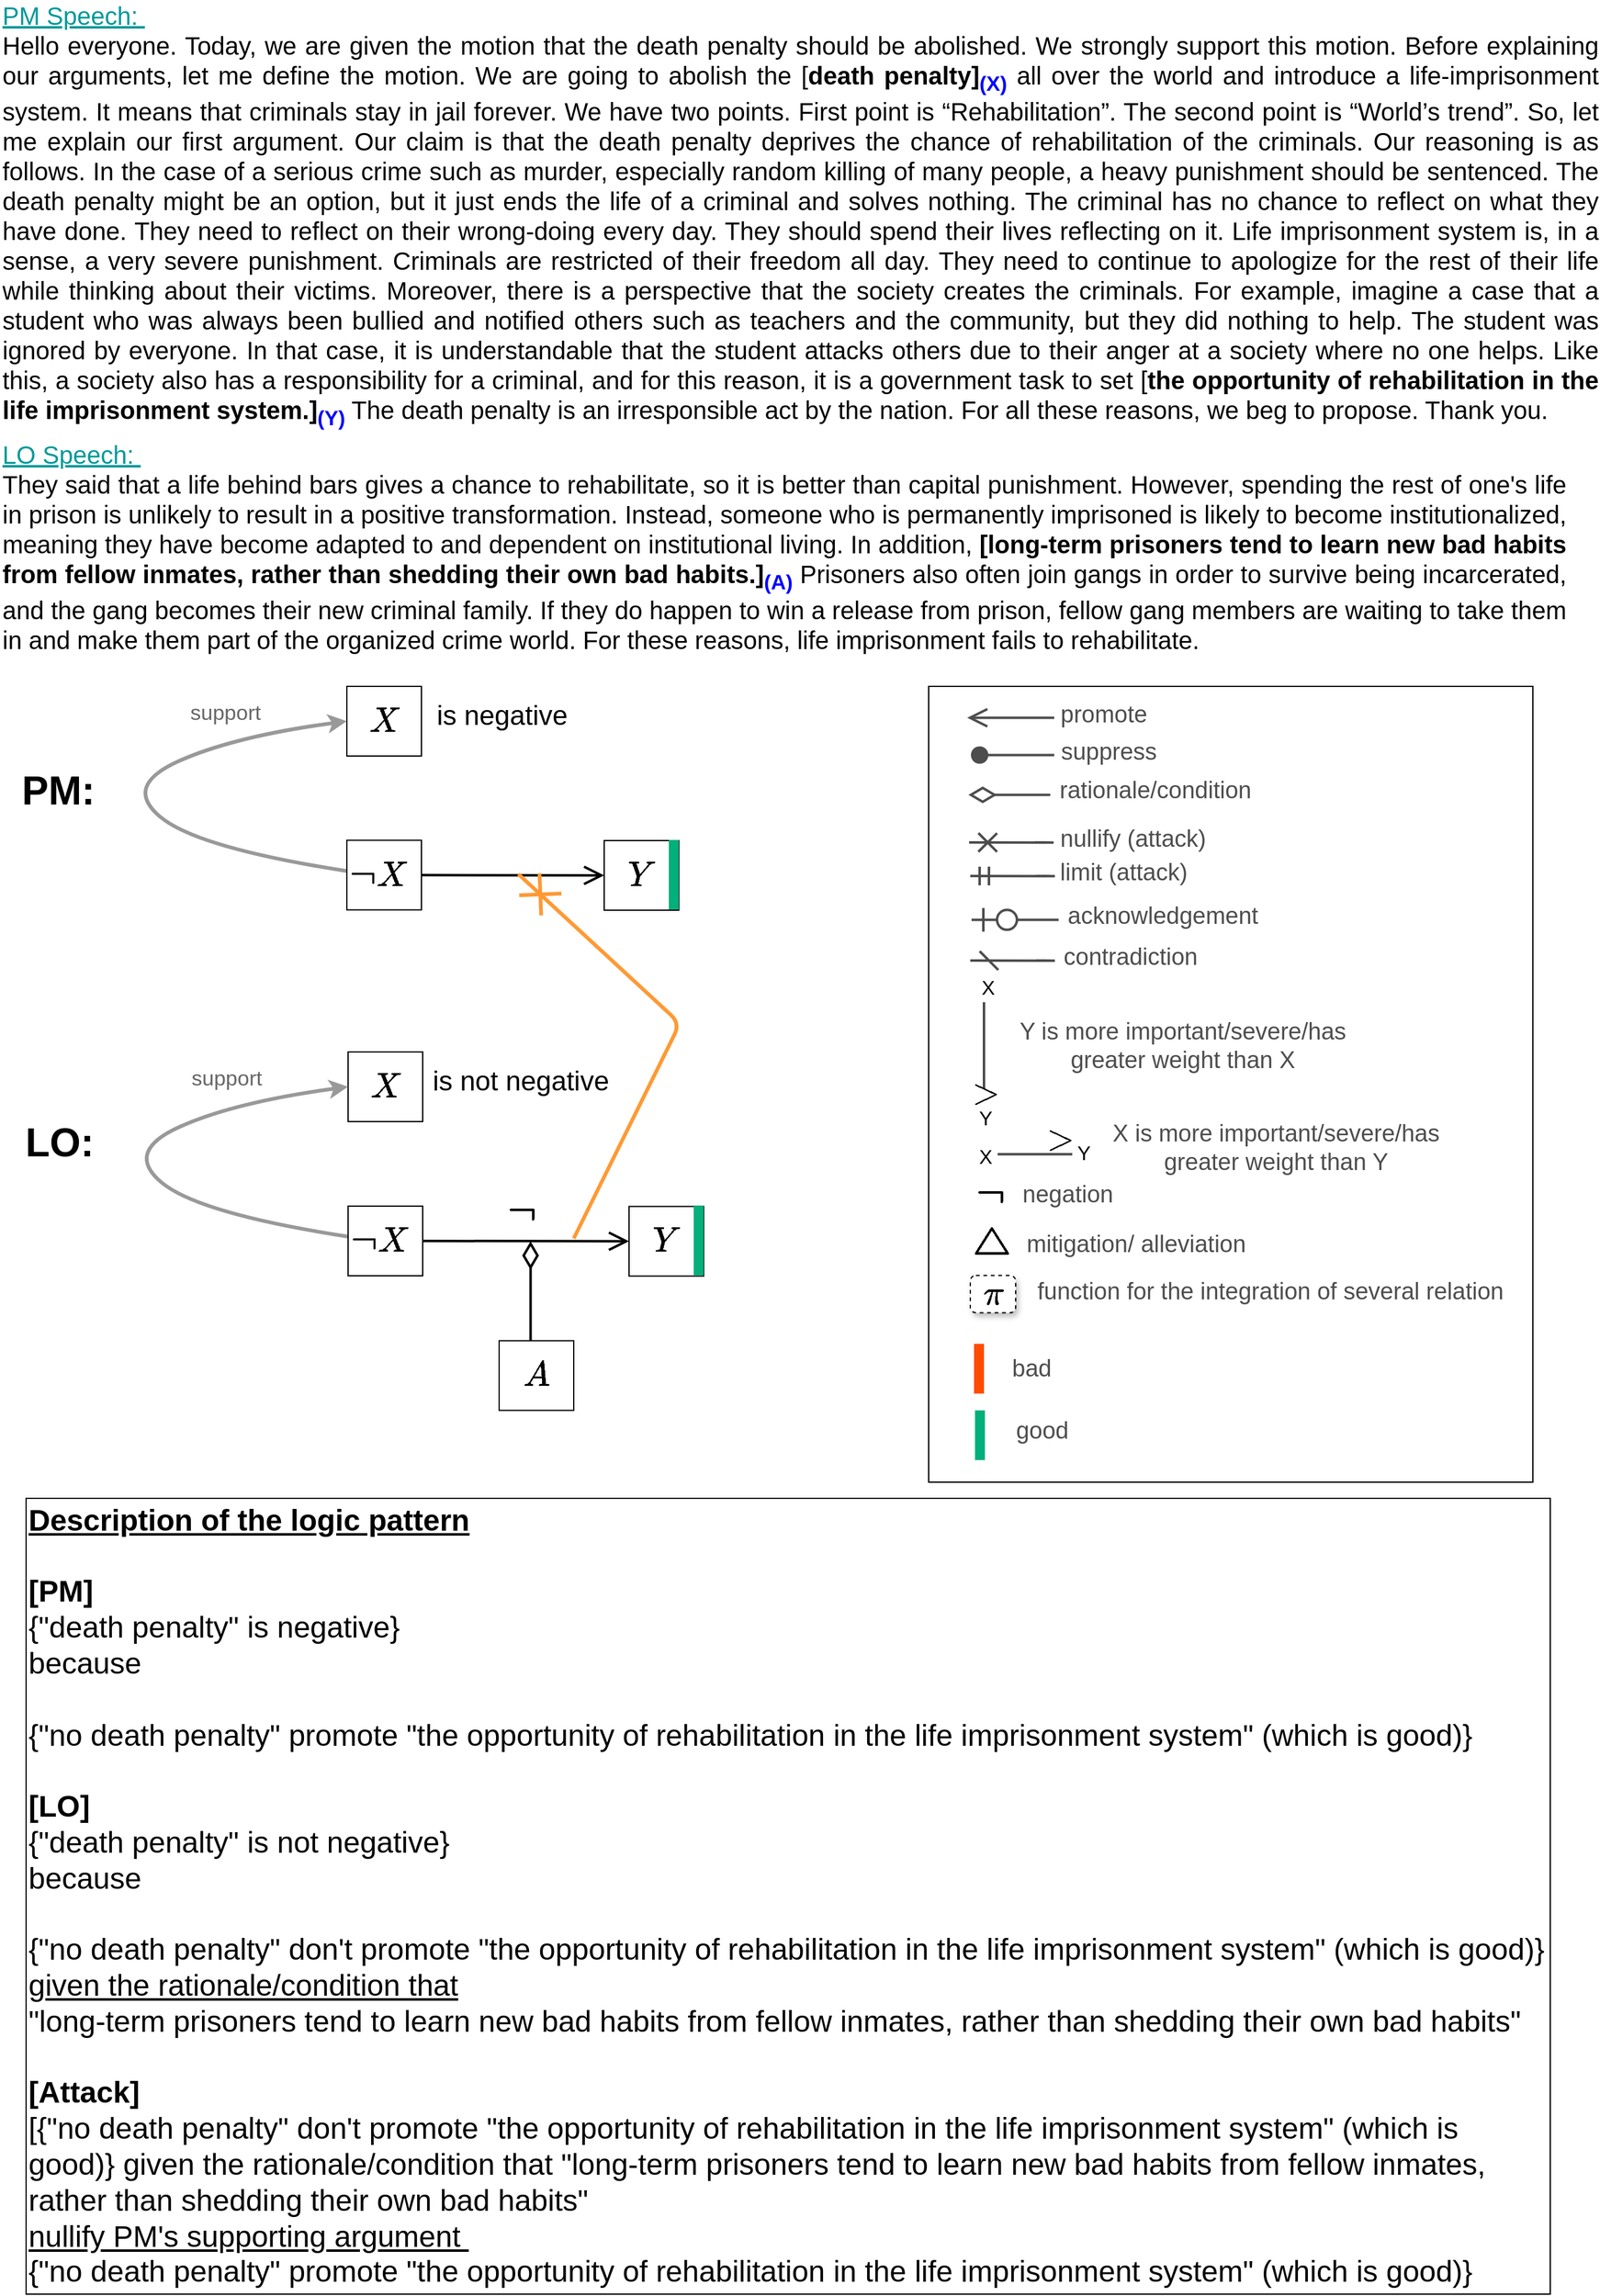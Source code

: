 <mxfile version="15.8.3" type="device"><diagram id="NebdKccpn1Tcwdz-Rh-k" name="Page-1"><mxGraphModel dx="1475" dy="2551" grid="1" gridSize="10" guides="1" tooltips="1" connect="1" arrows="1" fold="1" page="1" pageScale="1" pageWidth="1100" pageHeight="1700" math="1" shadow="0"><root><mxCell id="0"/><mxCell id="1" parent="0"/><mxCell id="UqYzVpXplDqsbALxIXjI-1" value="&lt;div style=&quot;text-align: justify ; font-size: 20px&quot;&gt;&lt;font style=&quot;font-size: 20px&quot; color=&quot;#009999&quot;&gt;&lt;u&gt;PM Speech:&amp;nbsp;&lt;/u&gt;&lt;/font&gt;&lt;/div&gt;&lt;div style=&quot;text-align: justify&quot;&gt;&lt;span style=&quot;font-size: 20px&quot;&gt;Hello everyone. Today, we are given the motion that the death penalty should be abolished. We strongly support this motion. Before explaining our arguments, let me define the motion. We are going to abolish the [&lt;b&gt;death penalty]&lt;sub&gt;&lt;font color=&quot;#0000ff&quot;&gt;(X)&lt;/font&gt;&lt;/sub&gt;&lt;/b&gt;&amp;nbsp;all over the world and introduce a life-imprisonment system. It means that criminals stay in jail forever. We have two points. First point is “Rehabilitation”. The second point is “World’s trend”. So, let me explain our first argument. Our claim is that the death penalty deprives the chance of rehabilitation of the criminals. Our reasoning is as follows. In the case of a serious crime such as murder, especially random killing of many people, a heavy punishment should be sentenced. The death penalty might be an option, but it just ends the life of a criminal and solves nothing. The&lt;b&gt;&amp;nbsp;&lt;/b&gt;criminal has no chance to reflect on what they have done. They need to reflect on their wrong-doing every day. They should spend their lives reflecting on it. Life imprisonment system is, in a sense, a very severe punishment. Criminals are restricted of their freedom all day. They need to continue to apologize for the rest of their life while thinking about their victims. Moreover, there is a perspective that the society creates the criminals. For example, imagine a case that a student who was always been bullied and notified others such as teachers and the community, but they did nothing to help. The student was ignored by everyone. In that case, it is understandable that the student attacks others due to their anger at a society where no one helps. Like this, a society also has a responsibility for a criminal, and for this reason, it is a government task to set [&lt;b&gt;the opportunity of rehabilitation in the life imprisonment system.]&lt;sub&gt;&lt;font color=&quot;#0000ff&quot;&gt;(Y)&lt;/font&gt;&lt;/sub&gt;&lt;/b&gt; The death penalty is an irresponsible act by the nation. For all these reasons, we beg to propose. Thank you.&lt;/span&gt;&lt;br&gt;&lt;/div&gt;" style="text;html=1;strokeColor=none;fillColor=none;align=left;verticalAlign=middle;whiteSpace=wrap;rounded=0;" parent="1" vertex="1"><mxGeometry x="543" y="65" width="1286" height="190" as="geometry"/></mxCell><mxCell id="UqYzVpXplDqsbALxIXjI-2" value="&lt;div style=&quot;text-align: justify ; font-size: 20px&quot;&gt;&lt;font style=&quot;font-size: 20px&quot; color=&quot;#009999&quot;&gt;&lt;u&gt;LO Speech:&amp;nbsp;&lt;/u&gt;&lt;/font&gt;&lt;/div&gt;&lt;div style=&quot;text-align: justify&quot;&gt;&lt;span style=&quot;font-size: 20px&quot;&gt;They said that a life behind bars gives a chance to rehabilitate, so it is better than capital punishment. However, spending the rest of one's life in prison is unlikely to result in a positive transformation. Instead, someone who is permanently imprisoned is likely to become institutionalized, meaning they have become adapted to and dependent on institutional living. In addition,&lt;b&gt;&amp;nbsp;[long-term prisoners tend to learn new bad habits from fellow inmates, rather than shedding their own bad habits.]&lt;sub&gt;&lt;font color=&quot;#0000ff&quot;&gt;(A)&lt;/font&gt;&lt;/sub&gt;&lt;/b&gt; Prisoners also often join gangs in order to survive being incarcerated, and the gang becomes their new criminal family. If they do happen to win a release from prison, fellow gang members are waiting to take them in and make them part of the organized crime world. For these reasons, life imprisonment fails to rehabilitate.&lt;/span&gt;&lt;br&gt;&lt;/div&gt;" style="text;html=1;strokeColor=none;fillColor=none;align=left;verticalAlign=middle;whiteSpace=wrap;rounded=0;" parent="1" vertex="1"><mxGeometry x="543" y="357" width="1260" height="140" as="geometry"/></mxCell><mxCell id="UqYzVpXplDqsbALxIXjI-18" value="&lt;font size=&quot;1&quot;&gt;&lt;b style=&quot;font-size: 32px&quot;&gt;PM:&lt;/b&gt;&lt;/font&gt;" style="text;html=1;strokeColor=none;fillColor=none;align=center;verticalAlign=middle;whiteSpace=wrap;rounded=0;" parent="1" vertex="1"><mxGeometry x="550" y="603" width="80" height="40" as="geometry"/></mxCell><mxCell id="UqYzVpXplDqsbALxIXjI-19" value="&lt;font size=&quot;1&quot;&gt;&lt;b style=&quot;font-size: 32px&quot;&gt;LO:&lt;/b&gt;&lt;/font&gt;" style="text;html=1;strokeColor=none;fillColor=none;align=center;verticalAlign=middle;whiteSpace=wrap;rounded=0;" parent="1" vertex="1"><mxGeometry x="551" y="885.75" width="80" height="40" as="geometry"/></mxCell><mxCell id="UqYzVpXplDqsbALxIXjI-66" value="&lt;font style=&quot;font-size: 24px&quot;&gt;$$X$$&lt;/font&gt;" style="whiteSpace=wrap;html=1;align=center;" parent="1" vertex="1"><mxGeometry x="822" y="539" width="60" height="56" as="geometry"/></mxCell><mxCell id="UqYzVpXplDqsbALxIXjI-67" value="&lt;font style=&quot;font-size: 22px&quot;&gt;is negative&lt;/font&gt;" style="text;html=1;strokeColor=none;fillColor=none;align=center;verticalAlign=middle;whiteSpace=wrap;rounded=0;" parent="1" vertex="1"><mxGeometry x="892" y="545.5" width="110" height="35" as="geometry"/></mxCell><mxCell id="UqYzVpXplDqsbALxIXjI-77" value="" style="curved=1;endArrow=classic;html=1;strokeWidth=3;exitX=0;exitY=0.5;exitDx=0;exitDy=0;entryX=0;entryY=0.5;entryDx=0;entryDy=0;strokeColor=#999999;" parent="1" target="UqYzVpXplDqsbALxIXjI-66" edge="1"><mxGeometry width="50" height="50" relative="1" as="geometry"><mxPoint x="822" y="687.5" as="sourcePoint"/><mxPoint x="592" y="639" as="targetPoint"/><Array as="points"><mxPoint x="702" y="669"/><mxPoint x="642" y="619"/><mxPoint x="732" y="579"/></Array></mxGeometry></mxCell><mxCell id="UqYzVpXplDqsbALxIXjI-78" value="&lt;font style=&quot;font-size: 17px&quot; color=&quot;#666666&quot;&gt;support&lt;/font&gt;" style="text;html=1;fillColor=none;align=center;verticalAlign=middle;whiteSpace=wrap;rounded=0;rotation=0;" parent="1" vertex="1"><mxGeometry x="692" y="545.5" width="65" height="30" as="geometry"/></mxCell><mxCell id="UqYzVpXplDqsbALxIXjI-79" value="&lt;font style=&quot;font-size: 24px&quot;&gt;$$X$$&lt;/font&gt;" style="whiteSpace=wrap;html=1;align=center;" parent="1" vertex="1"><mxGeometry x="823" y="833" width="60" height="56" as="geometry"/></mxCell><mxCell id="UqYzVpXplDqsbALxIXjI-80" value="&lt;font style=&quot;font-size: 22px&quot;&gt;is not negative&lt;/font&gt;" style="text;html=1;strokeColor=none;fillColor=none;align=center;verticalAlign=middle;whiteSpace=wrap;rounded=0;" parent="1" vertex="1"><mxGeometry x="888" y="839.5" width="148" height="35" as="geometry"/></mxCell><mxCell id="UqYzVpXplDqsbALxIXjI-85" value="" style="curved=1;endArrow=classic;html=1;strokeWidth=3;exitX=0;exitY=0.5;exitDx=0;exitDy=0;entryX=0;entryY=0.5;entryDx=0;entryDy=0;strokeColor=#999999;" parent="1" target="UqYzVpXplDqsbALxIXjI-79" edge="1"><mxGeometry width="50" height="50" relative="1" as="geometry"><mxPoint x="823" y="981.5" as="sourcePoint"/><mxPoint x="593" y="933" as="targetPoint"/><Array as="points"><mxPoint x="703" y="963"/><mxPoint x="643" y="913"/><mxPoint x="733" y="873"/></Array></mxGeometry></mxCell><mxCell id="UqYzVpXplDqsbALxIXjI-86" value="&lt;font style=&quot;font-size: 17px&quot; color=&quot;#666666&quot;&gt;support&lt;/font&gt;" style="text;html=1;fillColor=none;align=center;verticalAlign=middle;whiteSpace=wrap;rounded=0;rotation=0;" parent="1" vertex="1"><mxGeometry x="693" y="839.5" width="65" height="30" as="geometry"/></mxCell><mxCell id="NtoSjqE89IBoUMMxEz2x-3" value="&lt;span style=&quot;font-size: 24px&quot;&gt;$$\boldsymbol{\neg}X$$&lt;/span&gt;" style="whiteSpace=wrap;html=1;align=left;" parent="1" vertex="1"><mxGeometry x="822" y="662.75" width="60" height="56" as="geometry"/></mxCell><mxCell id="NtoSjqE89IBoUMMxEz2x-4" value="&lt;font style=&quot;font-size: 24px&quot;&gt;$$Y$$&lt;/font&gt;" style="whiteSpace=wrap;html=1;align=center;" parent="1" vertex="1"><mxGeometry x="1029" y="663" width="60" height="56" as="geometry"/></mxCell><mxCell id="NtoSjqE89IBoUMMxEz2x-5" value="" style="whiteSpace=wrap;html=1;fontColor=#666666;fillColor=#03AF7A;strokeColor=none;" parent="1" vertex="1"><mxGeometry x="1081" y="662.5" width="8" height="56" as="geometry"/></mxCell><mxCell id="NtoSjqE89IBoUMMxEz2x-6" value="" style="endArrow=open;html=1;fontColor=#666666;endSize=12;entryX=0;entryY=0.5;entryDx=0;entryDy=0;endFill=0;strokeWidth=2;exitX=1;exitY=0.5;exitDx=0;exitDy=0;" parent="1" source="NtoSjqE89IBoUMMxEz2x-3" target="NtoSjqE89IBoUMMxEz2x-4" edge="1"><mxGeometry width="50" height="50" relative="1" as="geometry"><mxPoint x="928" y="690.41" as="sourcePoint"/><mxPoint x="1020.0" y="690.41" as="targetPoint"/></mxGeometry></mxCell><mxCell id="FrFUBQEVQmdQ0X_AFrUk-1" value="" style="rounded=0;whiteSpace=wrap;html=1;glass=0;sketch=0;strokeColor=default;fillColor=none;" parent="1" vertex="1"><mxGeometry x="1290" y="539" width="486" height="640" as="geometry"/></mxCell><mxCell id="FrFUBQEVQmdQ0X_AFrUk-2" value="" style="endArrow=ERzeroToOne;html=1;endFill=1;endSize=16;strokeWidth=2;strokeColor=#4D4D4D;" parent="1" edge="1"><mxGeometry width="50" height="50" relative="1" as="geometry"><mxPoint x="1394.5" y="726.75" as="sourcePoint"/><mxPoint x="1324.5" y="726.75" as="targetPoint"/></mxGeometry></mxCell><mxCell id="FrFUBQEVQmdQ0X_AFrUk-3" value="" style="endArrow=none;html=1;endSize=16;strokeWidth=2;strokeColor=#4D4D4D;" parent="1" edge="1"><mxGeometry width="50" height="50" relative="1" as="geometry"><mxPoint x="1334.5" y="863.0" as="sourcePoint"/><mxPoint x="1334.5" y="793.0" as="targetPoint"/></mxGeometry></mxCell><mxCell id="FrFUBQEVQmdQ0X_AFrUk-4" value="&lt;span style=&quot;font-size: 24px&quot;&gt;&lt;font style=&quot;font-size: 24px&quot;&gt;$$&amp;gt;$$&lt;/font&gt;&lt;/span&gt;" style="text;html=1;strokeColor=none;fillColor=none;align=center;verticalAlign=middle;whiteSpace=wrap;rounded=0;fontSize=24;fontStyle=1;horizontal=1;" parent="1" vertex="1"><mxGeometry x="1315.5" y="856" width="40" height="20" as="geometry"/></mxCell><mxCell id="FrFUBQEVQmdQ0X_AFrUk-5" value="&lt;span style=&quot;font-size: 19px&quot;&gt;Y is more important/severe/has greater weight than X&lt;/span&gt;" style="text;html=1;strokeColor=none;fillColor=none;align=center;verticalAlign=middle;whiteSpace=wrap;rounded=0;fontColor=#4D4D4D;" parent="1" vertex="1"><mxGeometry x="1346.5" y="803" width="294.5" height="50" as="geometry"/></mxCell><mxCell id="FrFUBQEVQmdQ0X_AFrUk-6" value="&lt;font style=&quot;font-size: 16px&quot;&gt;X&lt;/font&gt;" style="text;html=1;strokeColor=none;fillColor=none;align=center;verticalAlign=middle;whiteSpace=wrap;rounded=0;fontSize=14;" parent="1" vertex="1"><mxGeometry x="1317.5" y="770.75" width="40" height="20" as="geometry"/></mxCell><mxCell id="FrFUBQEVQmdQ0X_AFrUk-7" value="&lt;font style=&quot;font-size: 16px&quot;&gt;Y&lt;/font&gt;" style="text;html=1;strokeColor=none;fillColor=none;align=center;verticalAlign=middle;whiteSpace=wrap;rounded=0;fontSize=14;" parent="1" vertex="1"><mxGeometry x="1315.5" y="876" width="40" height="20" as="geometry"/></mxCell><mxCell id="FrFUBQEVQmdQ0X_AFrUk-8" value="" style="endArrow=none;html=1;endSize=0;strokeWidth=2;startArrow=cross;startFill=0;startSize=12;strokeColor=#4D4D4D;" parent="1" edge="1"><mxGeometry width="50" height="50" relative="1" as="geometry"><mxPoint x="1322.5" y="664.5" as="sourcePoint"/><mxPoint x="1390.5" y="664.62" as="targetPoint"/><Array as="points"><mxPoint x="1390.5" y="664.62"/><mxPoint x="1372.5" y="664.5"/></Array></mxGeometry></mxCell><mxCell id="FrFUBQEVQmdQ0X_AFrUk-9" value="&lt;font style=&quot;font-size: 19px&quot;&gt;nullify (attack)&lt;/font&gt;" style="text;html=1;strokeColor=none;fillColor=none;align=center;verticalAlign=middle;whiteSpace=wrap;rounded=0;fontColor=#4D4D4D;" parent="1" vertex="1"><mxGeometry x="1384.5" y="644.75" width="138.5" height="34" as="geometry"/></mxCell><mxCell id="FrFUBQEVQmdQ0X_AFrUk-10" value="" style="endArrow=open;html=1;fontColor=#666666;endSize=12;endFill=0;strokeWidth=2;strokeColor=#4D4D4D;" parent="1" edge="1"><mxGeometry width="50" height="50" relative="1" as="geometry"><mxPoint x="1391" y="564.25" as="sourcePoint"/><mxPoint x="1321" y="564.25" as="targetPoint"/></mxGeometry></mxCell><mxCell id="FrFUBQEVQmdQ0X_AFrUk-11" value="&lt;span style=&quot;font-size: 19px&quot;&gt;promote&lt;/span&gt;" style="text;html=1;strokeColor=none;fillColor=none;align=center;verticalAlign=middle;whiteSpace=wrap;rounded=0;fontColor=#4D4D4D;" parent="1" vertex="1"><mxGeometry x="1391" y="545.25" width="80" height="34" as="geometry"/></mxCell><mxCell id="FrFUBQEVQmdQ0X_AFrUk-12" value="" style="endArrow=oval;html=1;fontColor=#666666;endSize=12;endFill=1;strokeWidth=2;strokeColor=#4D4D4D;" parent="1" edge="1"><mxGeometry width="50" height="50" relative="1" as="geometry"><mxPoint x="1391" y="594.25" as="sourcePoint"/><mxPoint x="1331" y="594.25" as="targetPoint"/></mxGeometry></mxCell><mxCell id="FrFUBQEVQmdQ0X_AFrUk-13" value="&lt;span style=&quot;font-size: 19px&quot;&gt;suppress&lt;/span&gt;" style="text;html=1;strokeColor=none;fillColor=none;align=center;verticalAlign=middle;whiteSpace=wrap;rounded=0;fontColor=#4D4D4D;" parent="1" vertex="1"><mxGeometry x="1395" y="575.25" width="80" height="34" as="geometry"/></mxCell><mxCell id="FrFUBQEVQmdQ0X_AFrUk-14" value="" style="endArrow=none;html=1;endSize=0;strokeWidth=2;startArrow=diamondThin;startFill=0;startSize=17;strokeColor=#4D4D4D;" parent="1" edge="1"><mxGeometry width="50" height="50" relative="1" as="geometry"><mxPoint x="1322" y="626.25" as="sourcePoint"/><mxPoint x="1360" y="626.25" as="targetPoint"/><Array as="points"><mxPoint x="1392" y="626.25"/><mxPoint x="1370" y="626.25"/></Array></mxGeometry></mxCell><mxCell id="FrFUBQEVQmdQ0X_AFrUk-15" value="&lt;font style=&quot;font-size: 19px&quot;&gt;rationale/condition&lt;/font&gt;" style="text;html=1;strokeColor=none;fillColor=none;align=center;verticalAlign=middle;whiteSpace=wrap;rounded=0;fontColor=#4D4D4D;" parent="1" vertex="1"><mxGeometry x="1387" y="606.25" width="171" height="34" as="geometry"/></mxCell><mxCell id="FrFUBQEVQmdQ0X_AFrUk-16" value="&lt;font style=&quot;font-size: 19px&quot;&gt;acknowledgement&lt;/font&gt;" style="text;html=1;strokeColor=none;fillColor=none;align=center;verticalAlign=middle;whiteSpace=wrap;rounded=0;fontColor=#4D4D4D;" parent="1" vertex="1"><mxGeometry x="1395" y="706.75" width="167" height="34" as="geometry"/></mxCell><mxCell id="FrFUBQEVQmdQ0X_AFrUk-17" value="" style="endArrow=none;html=1;endSize=16;strokeWidth=2;strokeColor=#4D4D4D;" parent="1" edge="1"><mxGeometry width="50" height="50" relative="1" as="geometry"><mxPoint x="1405.5" y="915.25" as="sourcePoint"/><mxPoint x="1345.5" y="915.25" as="targetPoint"/></mxGeometry></mxCell><mxCell id="FrFUBQEVQmdQ0X_AFrUk-18" value="&lt;span style=&quot;font-size: 24px&quot;&gt;&lt;font style=&quot;font-size: 24px&quot;&gt;$$&amp;gt;$$&lt;/font&gt;&lt;/span&gt;" style="text;html=1;strokeColor=none;fillColor=none;align=center;verticalAlign=middle;whiteSpace=wrap;rounded=0;fontSize=24;fontStyle=1;horizontal=1;" parent="1" vertex="1"><mxGeometry x="1375.5" y="893.25" width="40" height="20" as="geometry"/></mxCell><mxCell id="FrFUBQEVQmdQ0X_AFrUk-19" value="&lt;font style=&quot;font-size: 16px&quot;&gt;X&lt;/font&gt;" style="text;html=1;strokeColor=none;fillColor=none;align=center;verticalAlign=middle;whiteSpace=wrap;rounded=0;fontSize=14;" parent="1" vertex="1"><mxGeometry x="1315.5" y="907.25" width="40" height="20" as="geometry"/></mxCell><mxCell id="FrFUBQEVQmdQ0X_AFrUk-20" value="&lt;font style=&quot;font-size: 16px&quot;&gt;Y&lt;/font&gt;" style="text;html=1;strokeColor=none;fillColor=none;align=center;verticalAlign=middle;whiteSpace=wrap;rounded=0;fontSize=14;" parent="1" vertex="1"><mxGeometry x="1394.5" y="904.25" width="40" height="20" as="geometry"/></mxCell><mxCell id="FrFUBQEVQmdQ0X_AFrUk-21" value="&lt;span style=&quot;font-size: 19px&quot;&gt;X is more important/severe/has greater weight&amp;nbsp;&lt;/span&gt;&lt;span style=&quot;font-size: 19px&quot;&gt;than Y&lt;/span&gt;" style="text;html=1;strokeColor=none;fillColor=none;align=center;verticalAlign=middle;whiteSpace=wrap;rounded=0;fontColor=#4D4D4D;" parent="1" vertex="1"><mxGeometry x="1435.5" y="893.25" width="266.5" height="34" as="geometry"/></mxCell><mxCell id="FrFUBQEVQmdQ0X_AFrUk-22" value="" style="endArrow=none;html=1;endSize=0;strokeWidth=2;startArrow=dash;startFill=0;startSize=12;strokeColor=#4D4D4D;" parent="1" edge="1"><mxGeometry width="50" height="50" relative="1" as="geometry"><mxPoint x="1323.5" y="759.5" as="sourcePoint"/><mxPoint x="1391.5" y="759.62" as="targetPoint"/><Array as="points"><mxPoint x="1391.5" y="759.62"/><mxPoint x="1373.5" y="759.5"/></Array></mxGeometry></mxCell><mxCell id="FrFUBQEVQmdQ0X_AFrUk-23" value="&lt;font style=&quot;font-size: 19px&quot;&gt;contradiction&lt;/font&gt;" style="text;html=1;strokeColor=none;fillColor=none;align=center;verticalAlign=middle;whiteSpace=wrap;rounded=0;fontColor=#4D4D4D;" parent="1" vertex="1"><mxGeometry x="1397.5" y="739.75" width="109" height="34" as="geometry"/></mxCell><mxCell id="FrFUBQEVQmdQ0X_AFrUk-24" value="" style="whiteSpace=wrap;html=1;fontColor=#666666;strokeColor=none;fillColor=#FF4B00;" parent="1" vertex="1"><mxGeometry x="1326.5" y="1067.75" width="8" height="40" as="geometry"/></mxCell><mxCell id="FrFUBQEVQmdQ0X_AFrUk-25" value="&lt;span style=&quot;font-size: 19px&quot;&gt;bad&lt;/span&gt;" style="text;html=1;strokeColor=none;fillColor=none;align=center;verticalAlign=middle;whiteSpace=wrap;rounded=0;fontColor=#4D4D4D;" parent="1" vertex="1"><mxGeometry x="1345" y="1070.75" width="55.5" height="34" as="geometry"/></mxCell><mxCell id="FrFUBQEVQmdQ0X_AFrUk-26" value="" style="whiteSpace=wrap;html=1;fontColor=#666666;strokeColor=none;fillColor=#03AF7A;" parent="1" vertex="1"><mxGeometry x="1327.25" y="1121.25" width="8" height="40" as="geometry"/></mxCell><mxCell id="FrFUBQEVQmdQ0X_AFrUk-27" value="&lt;span style=&quot;font-size: 19px&quot;&gt;good&lt;/span&gt;" style="text;html=1;strokeColor=none;fillColor=none;align=center;verticalAlign=middle;whiteSpace=wrap;rounded=0;fontColor=#4D4D4D;" parent="1" vertex="1"><mxGeometry x="1348" y="1121.25" width="66.5" height="34" as="geometry"/></mxCell><mxCell id="FrFUBQEVQmdQ0X_AFrUk-28" value="&lt;span style=&quot;font-size: 19px&quot;&gt;mitigation/&amp;nbsp;&lt;/span&gt;&lt;span style=&quot;font-size: 19px&quot;&gt;alleviation&lt;/span&gt;" style="text;html=1;strokeColor=none;fillColor=none;align=center;verticalAlign=middle;whiteSpace=wrap;rounded=0;fontColor=#4D4D4D;" parent="1" vertex="1"><mxGeometry x="1364.25" y="970.5" width="186" height="34" as="geometry"/></mxCell><mxCell id="FrFUBQEVQmdQ0X_AFrUk-29" value="&lt;font style=&quot;font-size: 26px&quot;&gt;$$\boldsymbol{\triangle}$$&lt;/font&gt;" style="text;html=1;strokeColor=none;fillColor=none;align=center;verticalAlign=middle;whiteSpace=wrap;rounded=0;" parent="1" vertex="1"><mxGeometry x="1311.25" y="969.5" width="60" height="35" as="geometry"/></mxCell><mxCell id="FrFUBQEVQmdQ0X_AFrUk-30" value="&lt;font style=&quot;font-size: 26px&quot;&gt;$$\boldsymbol{\neg}$$&lt;/font&gt;" style="text;html=1;strokeColor=none;fillColor=none;align=center;verticalAlign=middle;whiteSpace=wrap;rounded=0;" parent="1" vertex="1"><mxGeometry x="1309.5" y="930.5" width="60" height="35" as="geometry"/></mxCell><mxCell id="FrFUBQEVQmdQ0X_AFrUk-31" value="&lt;span style=&quot;font-size: 19px&quot;&gt;negation&lt;/span&gt;" style="text;html=1;strokeColor=none;fillColor=none;align=center;verticalAlign=middle;whiteSpace=wrap;rounded=0;fontColor=#4D4D4D;" parent="1" vertex="1"><mxGeometry x="1362" y="930.5" width="80" height="34" as="geometry"/></mxCell><mxCell id="FrFUBQEVQmdQ0X_AFrUk-32" value="&lt;font style=&quot;font-size: 24px&quot;&gt;$$\pi$$&lt;/font&gt;" style="whiteSpace=wrap;html=1;dashed=1;perimeterSpacing=0;shadow=1;align=center;rounded=1;" parent="1" vertex="1"><mxGeometry x="1323.5" y="1012.75" width="36.5" height="30" as="geometry"/></mxCell><mxCell id="FrFUBQEVQmdQ0X_AFrUk-33" value="&lt;span style=&quot;font-size: 19px&quot;&gt;function for the integration of several relation&lt;/span&gt;" style="text;html=1;strokeColor=none;fillColor=none;align=center;verticalAlign=middle;whiteSpace=wrap;rounded=0;fontColor=#4D4D4D;" parent="1" vertex="1"><mxGeometry x="1364.25" y="1008.75" width="401.75" height="34" as="geometry"/></mxCell><mxCell id="FrFUBQEVQmdQ0X_AFrUk-34" value="" style="endArrow=none;html=1;endSize=0;strokeWidth=2;startArrow=ERmandOne;startFill=0;startSize=12;strokeColor=#4D4D4D;" parent="1" edge="1"><mxGeometry width="50" height="50" relative="1" as="geometry"><mxPoint x="1323.5" y="691.5" as="sourcePoint"/><mxPoint x="1391.5" y="691.62" as="targetPoint"/><Array as="points"><mxPoint x="1391.5" y="691.62"/><mxPoint x="1373.5" y="691.5"/></Array></mxGeometry></mxCell><mxCell id="FrFUBQEVQmdQ0X_AFrUk-35" value="&lt;span style=&quot;font-size: 19px&quot;&gt;limit (attack)&lt;/span&gt;" style="text;html=1;strokeColor=none;fillColor=none;align=center;verticalAlign=middle;whiteSpace=wrap;rounded=0;fontColor=#4D4D4D;" parent="1" vertex="1"><mxGeometry x="1382.5" y="671.75" width="127.5" height="34" as="geometry"/></mxCell><mxCell id="0_LS8avFSwJGfwYaEibg-1" value="&lt;span style=&quot;font-size: 24px&quot;&gt;$$\boldsymbol{\neg}X$$&lt;/span&gt;" style="whiteSpace=wrap;html=1;align=left;" parent="1" vertex="1"><mxGeometry x="823" y="957" width="60" height="56" as="geometry"/></mxCell><mxCell id="0_LS8avFSwJGfwYaEibg-2" value="&lt;font style=&quot;font-size: 24px&quot;&gt;$$Y$$&lt;/font&gt;" style="whiteSpace=wrap;html=1;align=center;" parent="1" vertex="1"><mxGeometry x="1049" y="957.25" width="60" height="56" as="geometry"/></mxCell><mxCell id="0_LS8avFSwJGfwYaEibg-3" value="" style="whiteSpace=wrap;html=1;fontColor=#666666;fillColor=#03AF7A;strokeColor=none;" parent="1" vertex="1"><mxGeometry x="1101" y="956.75" width="8" height="56" as="geometry"/></mxCell><mxCell id="0_LS8avFSwJGfwYaEibg-4" value="" style="endArrow=open;html=1;fontColor=#666666;endSize=12;entryX=0;entryY=0.5;entryDx=0;entryDy=0;endFill=0;strokeWidth=2;exitX=1;exitY=0.5;exitDx=0;exitDy=0;" parent="1" source="0_LS8avFSwJGfwYaEibg-1" target="0_LS8avFSwJGfwYaEibg-2" edge="1"><mxGeometry width="50" height="50" relative="1" as="geometry"><mxPoint x="929" y="984.66" as="sourcePoint"/><mxPoint x="1021.0" y="984.66" as="targetPoint"/></mxGeometry></mxCell><mxCell id="0_LS8avFSwJGfwYaEibg-6" value="" style="endArrow=none;html=1;endSize=0;strokeColor=#000000;strokeWidth=2;startArrow=diamondThin;startFill=0;startSize=17;entryX=0.5;entryY=0;entryDx=0;entryDy=0;" parent="1" edge="1"><mxGeometry width="50" height="50" relative="1" as="geometry"><mxPoint x="969.79" y="985.25" as="sourcePoint"/><mxPoint x="969.79" y="1069.25" as="targetPoint"/><Array as="points"/></mxGeometry></mxCell><mxCell id="0_LS8avFSwJGfwYaEibg-7" value="&lt;font style=&quot;font-size: 24px&quot;&gt;$$A$$&lt;/font&gt;" style="whiteSpace=wrap;html=1;align=center;" parent="1" vertex="1"><mxGeometry x="944.5" y="1065.25" width="60" height="56" as="geometry"/></mxCell><mxCell id="QkdTmMjLgJPVnABrd78F-3" value="&lt;font style=&quot;font-size: 26px&quot;&gt;$$\boldsymbol{\neg}$$&lt;/font&gt;" style="text;html=1;strokeColor=none;fillColor=none;align=center;verticalAlign=middle;whiteSpace=wrap;rounded=0;" parent="1" vertex="1"><mxGeometry x="919.5" y="940" width="85" height="43" as="geometry"/></mxCell><mxCell id="QkdTmMjLgJPVnABrd78F-4" value="" style="endArrow=none;html=1;endSize=0;strokeWidth=3;startArrow=cross;startFill=0;startSize=20;strokeColor=#FF9933;entryX=1;entryY=1;entryDx=0;entryDy=0;" parent="1" target="QkdTmMjLgJPVnABrd78F-3" edge="1"><mxGeometry width="50" height="50" relative="1" as="geometry"><mxPoint x="960" y="690" as="sourcePoint"/><mxPoint x="994" y="979.0" as="targetPoint"/><Array as="points"><mxPoint x="1090" y="810"/></Array></mxGeometry></mxCell><mxCell id="4_jlnDktwNWIIYW9ZxT2-1" value="&lt;b&gt;&lt;u&gt;Description of the logic pattern&lt;br&gt;&lt;/u&gt;&lt;br&gt;[PM]&lt;/b&gt;&lt;br&gt;{&quot;death penalty&quot; is negative}&lt;br&gt;because&lt;br&gt;&lt;br&gt;{&quot;no death penalty&quot; promote &quot;the opportunity of rehabilitation in the life imprisonment system&quot; (which is good)}&lt;br&gt;&lt;br&gt;&lt;b&gt;[LO]&lt;/b&gt;&lt;br&gt;{&quot;death penalty&quot; is not negative}&lt;br&gt;because&lt;br&gt;&lt;br&gt;&lt;span style=&quot;font-size: 24px&quot;&gt;{&quot;no death penalty&quot; don't promote&amp;nbsp;&lt;/span&gt;&lt;span style=&quot;font-size: 24px&quot;&gt;&quot;the opportunity of rehabilitation in the life imprisonment system&quot; (which is good)}&lt;/span&gt;&lt;br&gt;&lt;u&gt;given the rationale/condition that&lt;br&gt;&lt;/u&gt;&quot;long-term prisoners tend to learn new bad habits from fellow inmates, rather than shedding their own bad habits&quot;&lt;br&gt;&lt;br&gt;&lt;b&gt;[Attack]&lt;/b&gt;&lt;br&gt;&lt;div&gt;&lt;span&gt;&lt;div&gt;&lt;div&gt;&lt;span style=&quot;font-size: 24px&quot;&gt;[{&quot;no death penalty&quot; don't promote &quot;the opportunity of rehabilitation in the life imprisonment system&quot; (which is good)}&amp;nbsp;&lt;/span&gt;&lt;span&gt;given the rationale/condition that&amp;nbsp;&lt;/span&gt;&lt;span&gt;&quot;long-term prisoners tend to learn new bad habits from fellow inmates, rather than shedding their own bad habits&quot;&lt;/span&gt;&lt;/div&gt;&lt;/div&gt;&lt;div&gt;&lt;u&gt;nullify PM's supporting argument&amp;nbsp;&lt;/u&gt;&lt;/div&gt;&lt;div&gt;&lt;span style=&quot;font-size: 24px&quot;&gt;{&quot;no death penalty&quot; promote &quot;the opportunity of rehabilitation in the life imprisonment system&quot; (which is good)}&lt;/span&gt;&lt;br&gt;&lt;/div&gt;&lt;/span&gt;&lt;/div&gt;" style="rounded=0;whiteSpace=wrap;html=1;fontSize=24;strokeColor=default;align=left;" vertex="1" parent="1"><mxGeometry x="564" y="1192" width="1226" height="640" as="geometry"/></mxCell></root></mxGraphModel></diagram></mxfile>